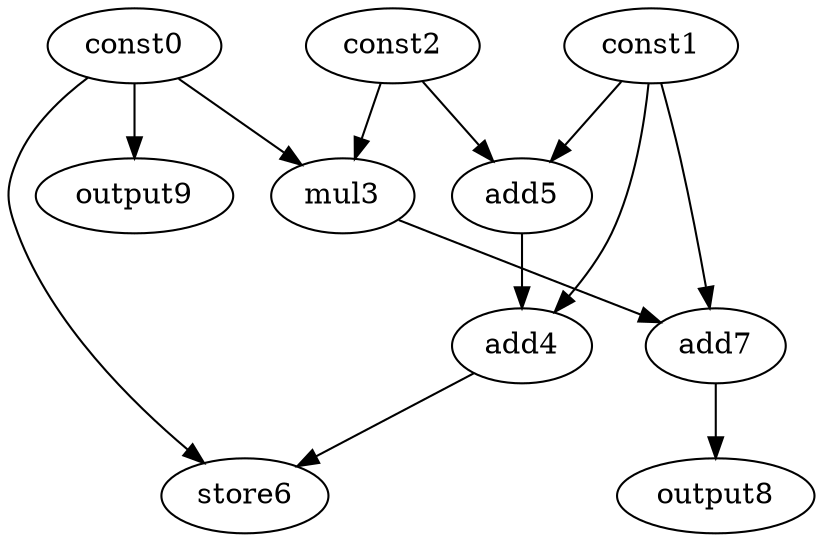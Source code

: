 digraph G { 
const0[opcode=const]; 
const1[opcode=const]; 
const2[opcode=const]; 
mul3[opcode=mul]; 
add4[opcode=add]; 
add5[opcode=add]; 
store6[opcode=store]; 
add7[opcode=add]; 
output8[opcode=output]; 
output9[opcode=output]; 
const0->mul3[operand=0];
const2->mul3[operand=1];
const1->add5[operand=0];
const2->add5[operand=1];
const0->output9[operand=0];
const1->add4[operand=0];
add5->add4[operand=1];
const1->add7[operand=0];
mul3->add7[operand=1];
const0->store6[operand=0];
add4->store6[operand=1];
add7->output8[operand=0];
}
